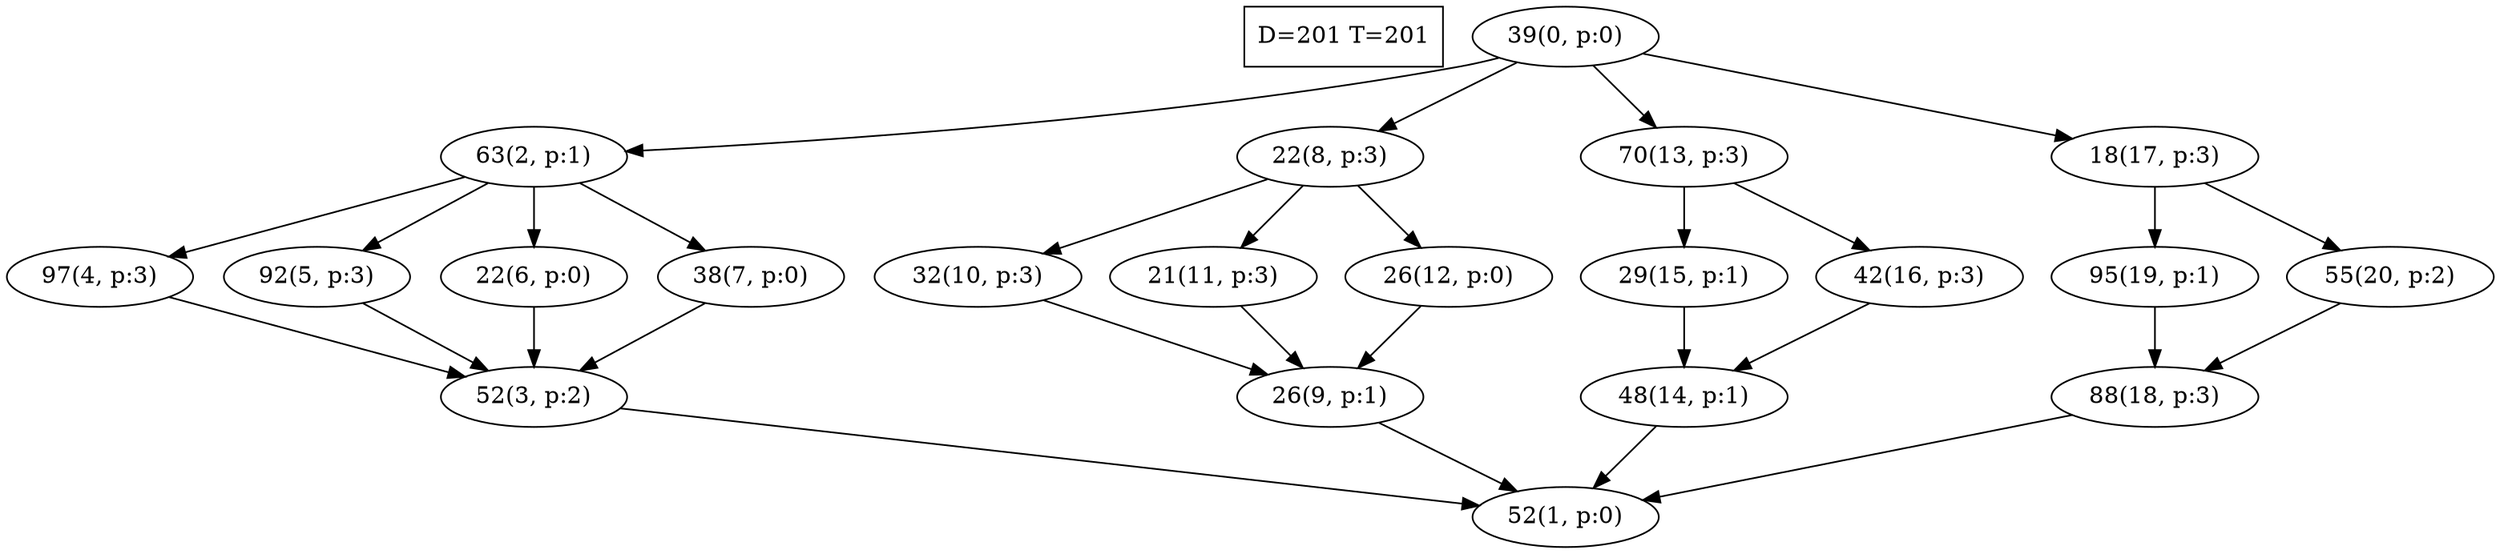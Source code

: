 digraph Task {
i [shape=box, label="D=201 T=201"]; 
0 [label="39(0, p:0)"];
1 [label="52(1, p:0)"];
2 [label="63(2, p:1)"];
3 [label="52(3, p:2)"];
4 [label="97(4, p:3)"];
5 [label="92(5, p:3)"];
6 [label="22(6, p:0)"];
7 [label="38(7, p:0)"];
8 [label="22(8, p:3)"];
9 [label="26(9, p:1)"];
10 [label="32(10, p:3)"];
11 [label="21(11, p:3)"];
12 [label="26(12, p:0)"];
13 [label="70(13, p:3)"];
14 [label="48(14, p:1)"];
15 [label="29(15, p:1)"];
16 [label="42(16, p:3)"];
17 [label="18(17, p:3)"];
18 [label="88(18, p:3)"];
19 [label="95(19, p:1)"];
20 [label="55(20, p:2)"];
0 -> 2;
0 -> 8;
0 -> 13;
0 -> 17;
2 -> 4;
2 -> 5;
2 -> 6;
2 -> 7;
3 -> 1;
4 -> 3;
5 -> 3;
6 -> 3;
7 -> 3;
8 -> 10;
8 -> 11;
8 -> 12;
9 -> 1;
10 -> 9;
11 -> 9;
12 -> 9;
13 -> 15;
13 -> 16;
14 -> 1;
15 -> 14;
16 -> 14;
17 -> 19;
17 -> 20;
18 -> 1;
19 -> 18;
20 -> 18;
}